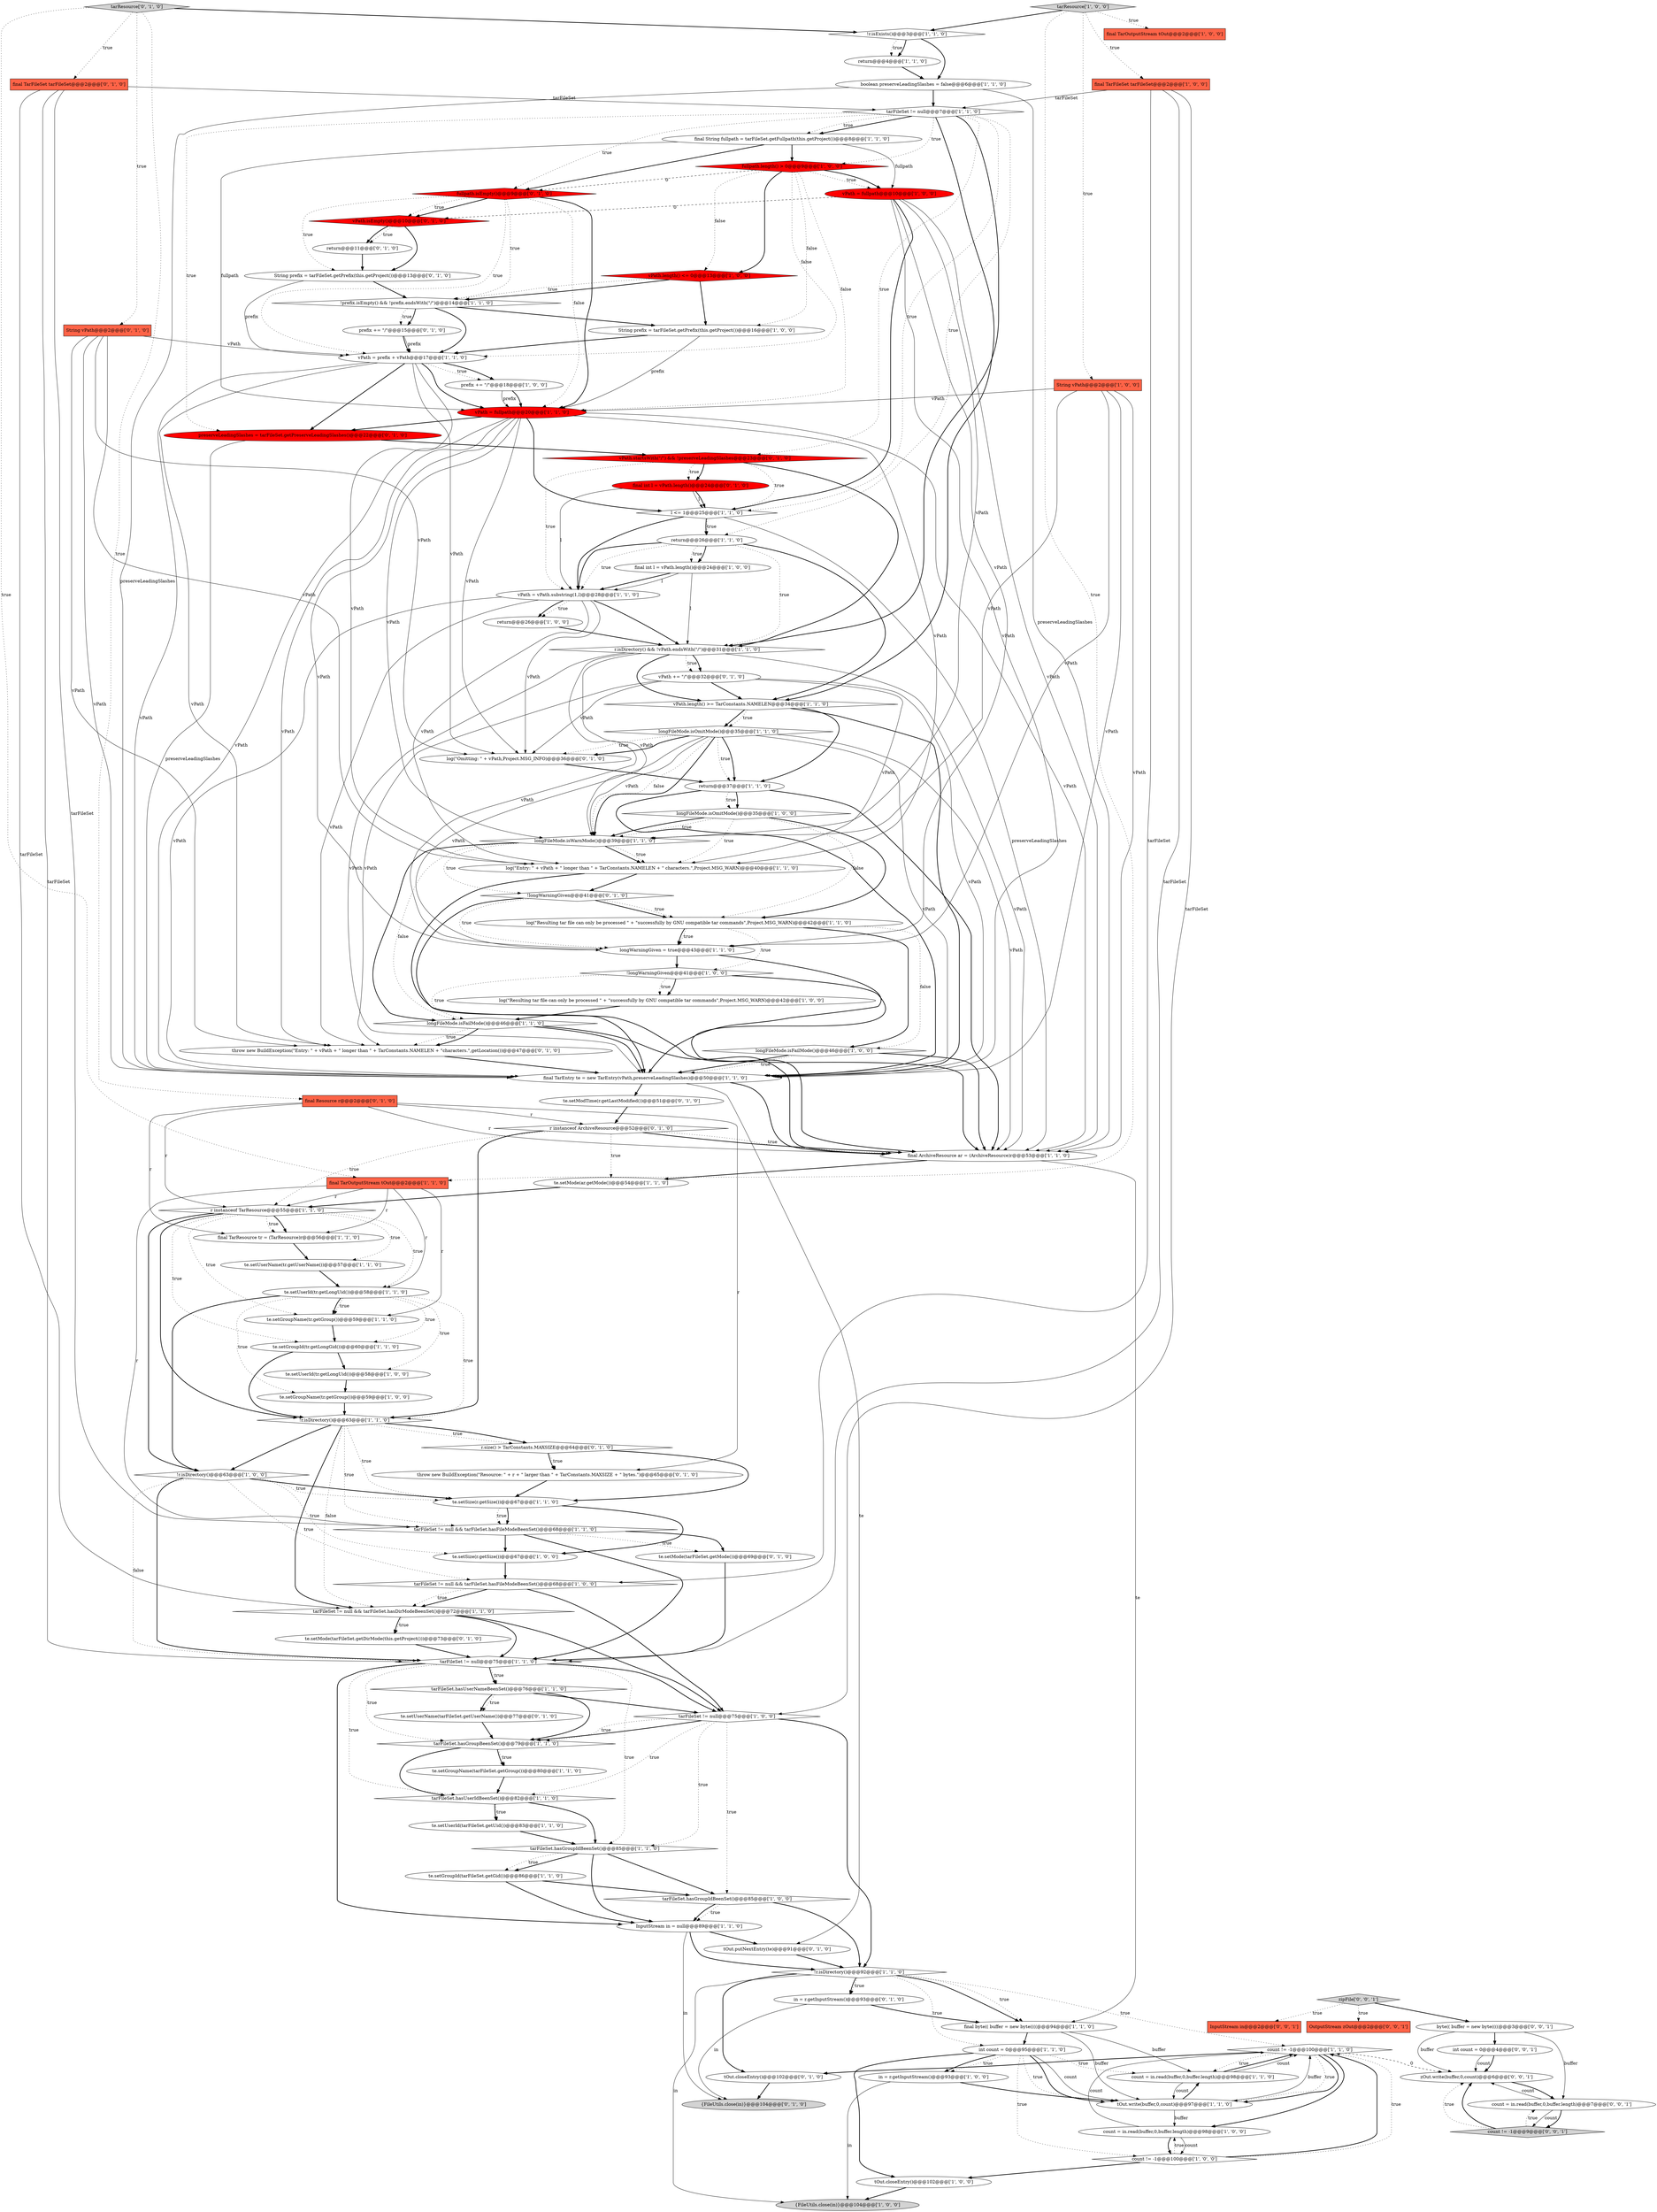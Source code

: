 digraph {
96 [style = filled, label = "throw new BuildException(\"Entry: \" + vPath + \" longer than \" + TarConstants.NAMELEN + \"characters.\",getLocation())@@@47@@@['0', '1', '0']", fillcolor = white, shape = ellipse image = "AAA0AAABBB2BBB"];
38 [style = filled, label = "count != -1@@@100@@@['1', '0', '0']", fillcolor = white, shape = diamond image = "AAA0AAABBB1BBB"];
70 [style = filled, label = "longFileMode.isFailMode()@@@46@@@['1', '0', '0']", fillcolor = white, shape = diamond image = "AAA0AAABBB1BBB"];
105 [style = filled, label = "InputStream in@@@2@@@['0', '0', '1']", fillcolor = tomato, shape = box image = "AAA0AAABBB3BBB"];
92 [style = filled, label = "te.setMode(tarFileSet.getMode())@@@69@@@['0', '1', '0']", fillcolor = white, shape = ellipse image = "AAA0AAABBB2BBB"];
26 [style = filled, label = "te.setGroupName(tr.getGroup())@@@59@@@['1', '1', '0']", fillcolor = white, shape = ellipse image = "AAA0AAABBB1BBB"];
69 [style = filled, label = "final TarEntry te = new TarEntry(vPath,preserveLeadingSlashes)@@@50@@@['1', '1', '0']", fillcolor = white, shape = ellipse image = "AAA0AAABBB1BBB"];
93 [style = filled, label = "String prefix = tarFileSet.getPrefix(this.getProject())@@@13@@@['0', '1', '0']", fillcolor = white, shape = ellipse image = "AAA0AAABBB2BBB"];
22 [style = filled, label = "final String fullpath = tarFileSet.getFullpath(this.getProject())@@@8@@@['1', '1', '0']", fillcolor = white, shape = ellipse image = "AAA0AAABBB1BBB"];
5 [style = filled, label = "vPath = fullpath@@@20@@@['1', '1', '0']", fillcolor = red, shape = ellipse image = "AAA1AAABBB1BBB"];
95 [style = filled, label = "prefix += \"/\"@@@15@@@['0', '1', '0']", fillcolor = white, shape = ellipse image = "AAA0AAABBB2BBB"];
44 [style = filled, label = "String prefix = tarFileSet.getPrefix(this.getProject())@@@16@@@['1', '0', '0']", fillcolor = white, shape = ellipse image = "AAA0AAABBB1BBB"];
6 [style = filled, label = "count != -1@@@100@@@['1', '1', '0']", fillcolor = white, shape = diamond image = "AAA0AAABBB1BBB"];
17 [style = filled, label = "!longWarningGiven@@@41@@@['1', '0', '0']", fillcolor = white, shape = diamond image = "AAA0AAABBB1BBB"];
85 [style = filled, label = "return@@@11@@@['0', '1', '0']", fillcolor = white, shape = ellipse image = "AAA0AAABBB2BBB"];
98 [style = filled, label = "{FileUtils.close(in)}@@@104@@@['0', '1', '0']", fillcolor = lightgray, shape = ellipse image = "AAA0AAABBB2BBB"];
36 [style = filled, label = "tarFileSet != null@@@75@@@['1', '1', '0']", fillcolor = white, shape = diamond image = "AAA0AAABBB1BBB"];
73 [style = filled, label = "tOut.closeEntry()@@@102@@@['1', '0', '0']", fillcolor = white, shape = ellipse image = "AAA0AAABBB1BBB"];
48 [style = filled, label = "count = in.read(buffer,0,buffer.length)@@@98@@@['1', '0', '0']", fillcolor = white, shape = ellipse image = "AAA0AAABBB1BBB"];
3 [style = filled, label = "r.isDirectory() && !vPath.endsWith(\"/\")@@@31@@@['1', '1', '0']", fillcolor = white, shape = diamond image = "AAA0AAABBB1BBB"];
100 [style = filled, label = "log(\"Omitting: \" + vPath,Project.MSG_INFO)@@@36@@@['0', '1', '0']", fillcolor = white, shape = ellipse image = "AAA0AAABBB2BBB"];
78 [style = filled, label = "vPath += \"/\"@@@32@@@['0', '1', '0']", fillcolor = white, shape = ellipse image = "AAA0AAABBB2BBB"];
34 [style = filled, label = "tarFileSet.hasGroupIdBeenSet()@@@85@@@['1', '0', '0']", fillcolor = white, shape = diamond image = "AAA0AAABBB1BBB"];
47 [style = filled, label = "te.setGroupName(tr.getGroup())@@@59@@@['1', '0', '0']", fillcolor = white, shape = ellipse image = "AAA0AAABBB1BBB"];
12 [style = filled, label = "{FileUtils.close(in)}@@@104@@@['1', '0', '0']", fillcolor = lightgray, shape = ellipse image = "AAA0AAABBB1BBB"];
39 [style = filled, label = "longFileMode.isFailMode()@@@46@@@['1', '1', '0']", fillcolor = white, shape = diamond image = "AAA0AAABBB1BBB"];
54 [style = filled, label = "final TarOutputStream tOut@@@2@@@['1', '1', '0']", fillcolor = tomato, shape = box image = "AAA0AAABBB1BBB"];
87 [style = filled, label = "String vPath@@@2@@@['0', '1', '0']", fillcolor = tomato, shape = box image = "AAA0AAABBB2BBB"];
9 [style = filled, label = "te.setGroupId(tr.getLongGid())@@@60@@@['1', '1', '0']", fillcolor = white, shape = ellipse image = "AAA0AAABBB1BBB"];
64 [style = filled, label = "tarFileSet.hasGroupBeenSet()@@@79@@@['1', '1', '0']", fillcolor = white, shape = diamond image = "AAA0AAABBB1BBB"];
103 [style = filled, label = "byte(( buffer = new byte((((@@@3@@@['0', '0', '1']", fillcolor = white, shape = ellipse image = "AAA0AAABBB3BBB"];
33 [style = filled, label = "l <= 1@@@25@@@['1', '1', '0']", fillcolor = white, shape = diamond image = "AAA0AAABBB1BBB"];
51 [style = filled, label = "prefix += \"/\"@@@18@@@['1', '0', '0']", fillcolor = white, shape = ellipse image = "AAA0AAABBB1BBB"];
80 [style = filled, label = "final Resource r@@@2@@@['0', '1', '0']", fillcolor = tomato, shape = box image = "AAA0AAABBB2BBB"];
106 [style = filled, label = "int count = 0@@@4@@@['0', '0', '1']", fillcolor = white, shape = ellipse image = "AAA0AAABBB3BBB"];
23 [style = filled, label = "vPath = fullpath@@@10@@@['1', '0', '0']", fillcolor = red, shape = ellipse image = "AAA1AAABBB1BBB"];
110 [style = filled, label = "count != -1@@@9@@@['0', '0', '1']", fillcolor = lightgray, shape = diamond image = "AAA0AAABBB3BBB"];
59 [style = filled, label = "te.setSize(r.getSize())@@@67@@@['1', '1', '0']", fillcolor = white, shape = ellipse image = "AAA0AAABBB1BBB"];
101 [style = filled, label = "final int l = vPath.length()@@@24@@@['0', '1', '0']", fillcolor = red, shape = ellipse image = "AAA1AAABBB2BBB"];
29 [style = filled, label = "log(\"Resulting tar file can only be processed \" + \"successfully by GNU compatible tar commands\",Project.MSG_WARN)@@@42@@@['1', '0', '0']", fillcolor = white, shape = ellipse image = "AAA0AAABBB1BBB"];
30 [style = filled, label = "te.setSize(r.getSize())@@@67@@@['1', '0', '0']", fillcolor = white, shape = ellipse image = "AAA0AAABBB1BBB"];
37 [style = filled, label = "in = r.getInputStream()@@@93@@@['1', '0', '0']", fillcolor = white, shape = ellipse image = "AAA0AAABBB1BBB"];
57 [style = filled, label = "final TarResource tr = (TarResource)r@@@56@@@['1', '1', '0']", fillcolor = white, shape = ellipse image = "AAA0AAABBB1BBB"];
74 [style = filled, label = "tarFileSet != null@@@7@@@['1', '1', '0']", fillcolor = white, shape = diamond image = "AAA0AAABBB1BBB"];
97 [style = filled, label = "tOut.putNextEntry(te)@@@91@@@['0', '1', '0']", fillcolor = white, shape = ellipse image = "AAA0AAABBB2BBB"];
89 [style = filled, label = "preserveLeadingSlashes = tarFileSet.getPreserveLeadingSlashes()@@@22@@@['0', '1', '0']", fillcolor = red, shape = ellipse image = "AAA1AAABBB2BBB"];
56 [style = filled, label = "vPath = vPath.substring(1,l)@@@28@@@['1', '1', '0']", fillcolor = white, shape = ellipse image = "AAA0AAABBB1BBB"];
76 [style = filled, label = "te.setModTime(r.getLastModified())@@@51@@@['0', '1', '0']", fillcolor = white, shape = ellipse image = "AAA0AAABBB2BBB"];
42 [style = filled, label = "final ArchiveResource ar = (ArchiveResource)r@@@53@@@['1', '1', '0']", fillcolor = white, shape = ellipse image = "AAA0AAABBB1BBB"];
13 [style = filled, label = "tarFileSet != null && tarFileSet.hasFileModeBeenSet()@@@68@@@['1', '0', '0']", fillcolor = white, shape = diamond image = "AAA0AAABBB1BBB"];
1 [style = filled, label = "tarFileSet != null && tarFileSet.hasFileModeBeenSet()@@@68@@@['1', '1', '0']", fillcolor = white, shape = diamond image = "AAA0AAABBB1BBB"];
32 [style = filled, label = "tarFileSet.hasGroupIdBeenSet()@@@85@@@['1', '1', '0']", fillcolor = white, shape = diamond image = "AAA0AAABBB1BBB"];
25 [style = filled, label = "final TarFileSet tarFileSet@@@2@@@['1', '0', '0']", fillcolor = tomato, shape = box image = "AAA0AAABBB1BBB"];
77 [style = filled, label = "final TarFileSet tarFileSet@@@2@@@['0', '1', '0']", fillcolor = tomato, shape = box image = "AAA0AAABBB2BBB"];
35 [style = filled, label = "final TarOutputStream tOut@@@2@@@['1', '0', '0']", fillcolor = tomato, shape = box image = "AAA0AAABBB1BBB"];
50 [style = filled, label = "te.setUserName(tr.getUserName())@@@57@@@['1', '1', '0']", fillcolor = white, shape = ellipse image = "AAA0AAABBB1BBB"];
53 [style = filled, label = "boolean preserveLeadingSlashes = false@@@6@@@['1', '1', '0']", fillcolor = white, shape = ellipse image = "AAA0AAABBB1BBB"];
21 [style = filled, label = "InputStream in = null@@@89@@@['1', '1', '0']", fillcolor = white, shape = ellipse image = "AAA0AAABBB1BBB"];
14 [style = filled, label = "vPath.length() >= TarConstants.NAMELEN@@@34@@@['1', '1', '0']", fillcolor = white, shape = diamond image = "AAA0AAABBB1BBB"];
52 [style = filled, label = "log(\"Entry: \" + vPath + \" longer than \" + TarConstants.NAMELEN + \" characters.\",Project.MSG_WARN)@@@40@@@['1', '1', '0']", fillcolor = white, shape = ellipse image = "AAA0AAABBB1BBB"];
82 [style = filled, label = "vPath.startsWith(\"/\") && !preserveLeadingSlashes@@@23@@@['0', '1', '0']", fillcolor = red, shape = diamond image = "AAA1AAABBB2BBB"];
24 [style = filled, label = "tarResource['1', '0', '0']", fillcolor = lightgray, shape = diamond image = "AAA0AAABBB1BBB"];
4 [style = filled, label = "vPath = prefix + vPath@@@17@@@['1', '1', '0']", fillcolor = white, shape = ellipse image = "AAA0AAABBB1BBB"];
71 [style = filled, label = "tarFileSet != null@@@75@@@['1', '0', '0']", fillcolor = white, shape = diamond image = "AAA0AAABBB1BBB"];
15 [style = filled, label = "te.setUserId(tarFileSet.getUid())@@@83@@@['1', '1', '0']", fillcolor = white, shape = ellipse image = "AAA0AAABBB1BBB"];
41 [style = filled, label = "return@@@4@@@['1', '1', '0']", fillcolor = white, shape = ellipse image = "AAA0AAABBB1BBB"];
72 [style = filled, label = "fullpath.length() > 0@@@9@@@['1', '0', '0']", fillcolor = red, shape = diamond image = "AAA1AAABBB1BBB"];
108 [style = filled, label = "OutputStream zOut@@@2@@@['0', '0', '1']", fillcolor = tomato, shape = box image = "AAA0AAABBB3BBB"];
58 [style = filled, label = "te.setUserId(tr.getLongUid())@@@58@@@['1', '1', '0']", fillcolor = white, shape = ellipse image = "AAA0AAABBB1BBB"];
27 [style = filled, label = "String vPath@@@2@@@['1', '0', '0']", fillcolor = tomato, shape = box image = "AAA0AAABBB1BBB"];
55 [style = filled, label = "return@@@37@@@['1', '1', '0']", fillcolor = white, shape = ellipse image = "AAA0AAABBB1BBB"];
107 [style = filled, label = "count = in.read(buffer,0,buffer.length)@@@7@@@['0', '0', '1']", fillcolor = white, shape = ellipse image = "AAA0AAABBB3BBB"];
46 [style = filled, label = "!r.isDirectory()@@@63@@@['1', '0', '0']", fillcolor = white, shape = diamond image = "AAA0AAABBB1BBB"];
18 [style = filled, label = "longFileMode.isOmitMode()@@@35@@@['1', '1', '0']", fillcolor = white, shape = diamond image = "AAA0AAABBB1BBB"];
45 [style = filled, label = "!prefix.isEmpty() && !prefix.endsWith(\"/\")@@@14@@@['1', '1', '0']", fillcolor = white, shape = diamond image = "AAA0AAABBB1BBB"];
49 [style = filled, label = "final int l = vPath.length()@@@24@@@['1', '0', '0']", fillcolor = white, shape = ellipse image = "AAA0AAABBB1BBB"];
62 [style = filled, label = "r instanceof TarResource@@@55@@@['1', '1', '0']", fillcolor = white, shape = diamond image = "AAA0AAABBB1BBB"];
43 [style = filled, label = "tarFileSet.hasUserNameBeenSet()@@@76@@@['1', '1', '0']", fillcolor = white, shape = diamond image = "AAA0AAABBB1BBB"];
83 [style = filled, label = "te.setMode(tarFileSet.getDirMode(this.getProject()))@@@73@@@['0', '1', '0']", fillcolor = white, shape = ellipse image = "AAA0AAABBB2BBB"];
2 [style = filled, label = "longWarningGiven = true@@@43@@@['1', '1', '0']", fillcolor = white, shape = ellipse image = "AAA0AAABBB1BBB"];
67 [style = filled, label = "!r.isDirectory()@@@63@@@['1', '1', '0']", fillcolor = white, shape = diamond image = "AAA0AAABBB1BBB"];
109 [style = filled, label = "zipFile['0', '0', '1']", fillcolor = lightgray, shape = diamond image = "AAA0AAABBB3BBB"];
65 [style = filled, label = "tarFileSet != null && tarFileSet.hasDirModeBeenSet()@@@72@@@['1', '1', '0']", fillcolor = white, shape = diamond image = "AAA0AAABBB1BBB"];
99 [style = filled, label = "vPath.isEmpty()@@@10@@@['0', '1', '0']", fillcolor = red, shape = diamond image = "AAA1AAABBB2BBB"];
0 [style = filled, label = "longFileMode.isOmitMode()@@@35@@@['1', '0', '0']", fillcolor = white, shape = diamond image = "AAA0AAABBB1BBB"];
90 [style = filled, label = "tOut.closeEntry()@@@102@@@['0', '1', '0']", fillcolor = white, shape = ellipse image = "AAA0AAABBB2BBB"];
16 [style = filled, label = "count = in.read(buffer,0,buffer.length)@@@98@@@['1', '1', '0']", fillcolor = white, shape = ellipse image = "AAA0AAABBB1BBB"];
88 [style = filled, label = "te.setUserName(tarFileSet.getUserName())@@@77@@@['0', '1', '0']", fillcolor = white, shape = ellipse image = "AAA0AAABBB2BBB"];
81 [style = filled, label = "tarResource['0', '1', '0']", fillcolor = lightgray, shape = diamond image = "AAA0AAABBB2BBB"];
40 [style = filled, label = "return@@@26@@@['1', '1', '0']", fillcolor = white, shape = ellipse image = "AAA0AAABBB1BBB"];
104 [style = filled, label = "zOut.write(buffer,0,count)@@@6@@@['0', '0', '1']", fillcolor = white, shape = ellipse image = "AAA0AAABBB3BBB"];
19 [style = filled, label = "vPath.length() <= 0@@@13@@@['1', '0', '0']", fillcolor = red, shape = diamond image = "AAA1AAABBB1BBB"];
79 [style = filled, label = "in = r.getInputStream()@@@93@@@['0', '1', '0']", fillcolor = white, shape = ellipse image = "AAA0AAABBB2BBB"];
7 [style = filled, label = "return@@@26@@@['1', '0', '0']", fillcolor = white, shape = ellipse image = "AAA0AAABBB1BBB"];
8 [style = filled, label = "final byte(( buffer = new byte((((@@@94@@@['1', '1', '0']", fillcolor = white, shape = ellipse image = "AAA0AAABBB1BBB"];
94 [style = filled, label = "!longWarningGiven@@@41@@@['0', '1', '0']", fillcolor = white, shape = diamond image = "AAA0AAABBB2BBB"];
61 [style = filled, label = "int count = 0@@@95@@@['1', '1', '0']", fillcolor = white, shape = ellipse image = "AAA0AAABBB1BBB"];
91 [style = filled, label = "throw new BuildException(\"Resource: \" + r + \" larger than \" + TarConstants.MAXSIZE + \" bytes.\")@@@65@@@['0', '1', '0']", fillcolor = white, shape = ellipse image = "AAA0AAABBB2BBB"];
60 [style = filled, label = "!r.isDirectory()@@@92@@@['1', '1', '0']", fillcolor = white, shape = diamond image = "AAA0AAABBB1BBB"];
31 [style = filled, label = "!r.isExists()@@@3@@@['1', '1', '0']", fillcolor = white, shape = diamond image = "AAA0AAABBB1BBB"];
11 [style = filled, label = "tOut.write(buffer,0,count)@@@97@@@['1', '1', '0']", fillcolor = white, shape = ellipse image = "AAA0AAABBB1BBB"];
20 [style = filled, label = "tarFileSet.hasUserIdBeenSet()@@@82@@@['1', '1', '0']", fillcolor = white, shape = diamond image = "AAA0AAABBB1BBB"];
102 [style = filled, label = "fullpath.isEmpty()@@@9@@@['0', '1', '0']", fillcolor = red, shape = diamond image = "AAA1AAABBB2BBB"];
75 [style = filled, label = "log(\"Resulting tar file can only be processed \" + \"successfully by GNU compatible tar commands\",Project.MSG_WARN)@@@42@@@['1', '1', '0']", fillcolor = white, shape = ellipse image = "AAA0AAABBB1BBB"];
28 [style = filled, label = "longFileMode.isWarnMode()@@@39@@@['1', '1', '0']", fillcolor = white, shape = diamond image = "AAA0AAABBB1BBB"];
86 [style = filled, label = "r.size() > TarConstants.MAXSIZE@@@64@@@['0', '1', '0']", fillcolor = white, shape = diamond image = "AAA0AAABBB2BBB"];
68 [style = filled, label = "te.setGroupId(tarFileSet.getGid())@@@86@@@['1', '1', '0']", fillcolor = white, shape = ellipse image = "AAA0AAABBB1BBB"];
84 [style = filled, label = "r instanceof ArchiveResource@@@52@@@['0', '1', '0']", fillcolor = white, shape = diamond image = "AAA0AAABBB2BBB"];
66 [style = filled, label = "te.setUserId(tr.getLongUid())@@@58@@@['1', '0', '0']", fillcolor = white, shape = ellipse image = "AAA0AAABBB1BBB"];
10 [style = filled, label = "te.setMode(ar.getMode())@@@54@@@['1', '1', '0']", fillcolor = white, shape = ellipse image = "AAA0AAABBB1BBB"];
63 [style = filled, label = "te.setGroupName(tarFileSet.getGroup())@@@80@@@['1', '1', '0']", fillcolor = white, shape = ellipse image = "AAA0AAABBB1BBB"];
67->86 [style = bold, label=""];
84->10 [style = dotted, label="true"];
51->5 [style = bold, label=""];
74->22 [style = bold, label=""];
75->70 [style = dotted, label="false"];
54->26 [style = solid, label="r"];
37->11 [style = bold, label=""];
24->25 [style = dotted, label="true"];
62->50 [style = dotted, label="true"];
60->6 [style = dotted, label="true"];
73->12 [style = bold, label=""];
27->2 [style = solid, label="vPath"];
19->45 [style = dotted, label="true"];
8->16 [style = solid, label="buffer"];
11->6 [style = solid, label="buffer"];
5->2 [style = solid, label="vPath"];
71->60 [style = bold, label=""];
60->90 [style = bold, label=""];
69->42 [style = bold, label=""];
102->5 [style = bold, label=""];
93->4 [style = solid, label="prefix"];
23->33 [style = bold, label=""];
28->52 [style = bold, label=""];
33->56 [style = bold, label=""];
46->13 [style = dotted, label="true"];
102->93 [style = dotted, label="true"];
69->97 [style = solid, label="te"];
56->52 [style = solid, label="vPath"];
46->30 [style = dotted, label="true"];
20->15 [style = dotted, label="true"];
22->23 [style = solid, label="fullpath"];
40->49 [style = dotted, label="true"];
32->68 [style = bold, label=""];
72->44 [style = dotted, label="false"];
58->47 [style = dotted, label="true"];
46->36 [style = bold, label=""];
92->36 [style = bold, label=""];
17->42 [style = bold, label=""];
11->48 [style = solid, label="buffer"];
18->28 [style = bold, label=""];
41->53 [style = bold, label=""];
67->59 [style = dotted, label="true"];
3->69 [style = solid, label="vPath"];
45->95 [style = dotted, label="true"];
8->11 [style = solid, label="buffer"];
14->18 [style = bold, label=""];
80->62 [style = solid, label="r"];
103->104 [style = solid, label="buffer"];
71->20 [style = dotted, label="true"];
18->2 [style = solid, label="vPath"];
3->78 [style = dotted, label="true"];
40->56 [style = bold, label=""];
55->69 [style = bold, label=""];
28->39 [style = bold, label=""];
99->85 [style = dotted, label="true"];
101->33 [style = solid, label="l"];
18->28 [style = dotted, label="false"];
58->26 [style = dotted, label="true"];
107->110 [style = solid, label="count"];
65->71 [style = bold, label=""];
10->62 [style = bold, label=""];
74->72 [style = dotted, label="true"];
53->74 [style = bold, label=""];
45->95 [style = bold, label=""];
77->36 [style = solid, label="tarFileSet"];
4->5 [style = bold, label=""];
34->21 [style = dotted, label="true"];
87->4 [style = solid, label="vPath"];
0->28 [style = dotted, label="true"];
56->7 [style = dotted, label="true"];
18->100 [style = dotted, label="true"];
49->56 [style = solid, label="l"];
55->0 [style = bold, label=""];
5->96 [style = solid, label="vPath"];
62->57 [style = bold, label=""];
100->55 [style = bold, label=""];
95->4 [style = solid, label="prefix"];
61->73 [style = bold, label=""];
47->67 [style = bold, label=""];
64->63 [style = dotted, label="true"];
17->29 [style = bold, label=""];
15->32 [style = bold, label=""];
31->41 [style = dotted, label="true"];
0->28 [style = bold, label=""];
106->104 [style = solid, label="count"];
5->100 [style = solid, label="vPath"];
77->74 [style = solid, label="tarFileSet"];
46->36 [style = dotted, label="false"];
27->42 [style = solid, label="vPath"];
27->28 [style = solid, label="vPath"];
40->49 [style = bold, label=""];
61->37 [style = dotted, label="true"];
62->57 [style = dotted, label="true"];
24->35 [style = dotted, label="true"];
63->20 [style = bold, label=""];
26->9 [style = bold, label=""];
77->65 [style = solid, label="tarFileSet"];
62->67 [style = bold, label=""];
36->20 [style = dotted, label="true"];
19->44 [style = bold, label=""];
101->33 [style = bold, label=""];
79->98 [style = solid, label="in"];
71->64 [style = bold, label=""];
58->9 [style = dotted, label="true"];
23->42 [style = solid, label="vPath"];
82->33 [style = dotted, label="true"];
18->55 [style = dotted, label="true"];
2->69 [style = bold, label=""];
90->98 [style = bold, label=""];
33->42 [style = solid, label="preserveLeadingSlashes"];
6->11 [style = dotted, label="true"];
20->15 [style = bold, label=""];
6->104 [style = dashed, label="0"];
39->96 [style = dotted, label="true"];
62->46 [style = bold, label=""];
36->71 [style = bold, label=""];
72->5 [style = dotted, label="false"];
5->33 [style = bold, label=""];
29->39 [style = bold, label=""];
16->6 [style = bold, label=""];
42->8 [style = solid, label="te"];
37->12 [style = solid, label="in"];
65->83 [style = bold, label=""];
76->84 [style = bold, label=""];
61->38 [style = dotted, label="true"];
38->6 [style = bold, label=""];
60->12 [style = solid, label="in"];
84->42 [style = bold, label=""];
109->103 [style = bold, label=""];
40->3 [style = dotted, label="true"];
64->20 [style = bold, label=""];
94->2 [style = dotted, label="true"];
39->42 [style = bold, label=""];
6->48 [style = bold, label=""];
23->69 [style = solid, label="vPath"];
87->52 [style = solid, label="vPath"];
36->43 [style = bold, label=""];
78->52 [style = solid, label="vPath"];
81->80 [style = dotted, label="true"];
0->75 [style = dotted, label="false"];
109->105 [style = dotted, label="true"];
56->69 [style = solid, label="vPath"];
50->58 [style = bold, label=""];
9->66 [style = bold, label=""];
23->2 [style = solid, label="vPath"];
102->99 [style = bold, label=""];
54->1 [style = solid, label="r"];
60->8 [style = bold, label=""];
82->101 [style = bold, label=""];
74->14 [style = bold, label=""];
25->71 [style = solid, label="tarFileSet"];
55->0 [style = dotted, label="true"];
16->6 [style = solid, label="count"];
46->59 [style = dotted, label="true"];
75->2 [style = dotted, label="true"];
28->94 [style = dotted, label="true"];
54->57 [style = solid, label="r"];
40->14 [style = bold, label=""];
3->78 [style = bold, label=""];
17->29 [style = dotted, label="true"];
58->26 [style = bold, label=""];
4->51 [style = bold, label=""];
34->21 [style = bold, label=""];
28->39 [style = dotted, label="false"];
13->65 [style = bold, label=""];
72->19 [style = bold, label=""];
43->64 [style = bold, label=""];
78->69 [style = solid, label="vPath"];
32->21 [style = bold, label=""];
80->42 [style = solid, label="r"];
67->46 [style = bold, label=""];
20->32 [style = bold, label=""];
74->33 [style = dotted, label="true"];
38->6 [style = dotted, label="true"];
36->64 [style = dotted, label="true"];
3->42 [style = solid, label="vPath"];
65->36 [style = bold, label=""];
33->40 [style = bold, label=""];
36->43 [style = dotted, label="true"];
4->89 [style = bold, label=""];
42->10 [style = bold, label=""];
13->65 [style = dotted, label="true"];
59->30 [style = bold, label=""];
86->91 [style = dotted, label="true"];
81->77 [style = dotted, label="true"];
60->8 [style = dotted, label="true"];
110->104 [style = dotted, label="true"];
61->37 [style = bold, label=""];
39->69 [style = bold, label=""];
27->5 [style = solid, label="vPath"];
18->55 [style = bold, label=""];
56->3 [style = bold, label=""];
3->2 [style = solid, label="vPath"];
6->90 [style = bold, label=""];
24->27 [style = dotted, label="true"];
1->30 [style = bold, label=""];
68->21 [style = bold, label=""];
102->4 [style = dotted, label="true"];
102->5 [style = dotted, label="false"];
6->11 [style = bold, label=""];
49->3 [style = solid, label="l"];
0->52 [style = dotted, label="true"];
71->64 [style = dotted, label="true"];
49->56 [style = bold, label=""];
81->31 [style = bold, label=""];
56->7 [style = bold, label=""];
14->18 [style = dotted, label="true"];
46->59 [style = bold, label=""];
3->28 [style = solid, label="vPath"];
11->16 [style = bold, label=""];
4->52 [style = solid, label="vPath"];
72->23 [style = dotted, label="true"];
22->5 [style = solid, label="fullpath"];
72->4 [style = dotted, label="false"];
102->45 [style = dotted, label="true"];
4->96 [style = solid, label="vPath"];
4->51 [style = dotted, label="true"];
67->1 [style = dotted, label="true"];
68->34 [style = bold, label=""];
82->56 [style = dotted, label="true"];
33->40 [style = dotted, label="true"];
94->75 [style = bold, label=""];
103->107 [style = solid, label="buffer"];
62->58 [style = dotted, label="true"];
72->102 [style = dashed, label="0"];
78->100 [style = solid, label="vPath"];
5->52 [style = solid, label="vPath"];
101->56 [style = solid, label="l"];
82->101 [style = dotted, label="true"];
87->100 [style = solid, label="vPath"];
56->96 [style = solid, label="vPath"];
71->34 [style = dotted, label="true"];
31->53 [style = bold, label=""];
31->41 [style = bold, label=""];
61->16 [style = dotted, label="true"];
21->60 [style = bold, label=""];
43->88 [style = dotted, label="true"];
94->69 [style = bold, label=""];
86->91 [style = bold, label=""];
67->65 [style = dotted, label="false"];
77->1 [style = solid, label="tarFileSet"];
36->32 [style = dotted, label="true"];
106->104 [style = bold, label=""];
60->79 [style = bold, label=""];
58->66 [style = dotted, label="true"];
55->42 [style = bold, label=""];
45->44 [style = bold, label=""];
67->86 [style = dotted, label="true"];
60->79 [style = dotted, label="true"];
70->42 [style = bold, label=""];
13->71 [style = bold, label=""];
93->45 [style = bold, label=""];
109->108 [style = dotted, label="true"];
24->31 [style = bold, label=""];
75->2 [style = bold, label=""];
65->83 [style = dotted, label="true"];
32->68 [style = dotted, label="true"];
110->104 [style = bold, label=""];
25->13 [style = solid, label="tarFileSet"];
74->89 [style = dotted, label="true"];
102->99 [style = dotted, label="true"];
78->14 [style = bold, label=""];
75->70 [style = bold, label=""];
43->71 [style = bold, label=""];
23->99 [style = dashed, label="0"];
81->87 [style = dotted, label="true"];
99->85 [style = bold, label=""];
64->63 [style = bold, label=""];
107->104 [style = solid, label="count"];
53->69 [style = solid, label="preserveLeadingSlashes"];
67->65 [style = bold, label=""];
7->3 [style = bold, label=""];
81->54 [style = dotted, label="true"];
36->21 [style = bold, label=""];
99->93 [style = bold, label=""];
34->60 [style = bold, label=""];
51->5 [style = solid, label="prefix"];
48->38 [style = bold, label=""];
1->92 [style = bold, label=""];
14->55 [style = bold, label=""];
95->4 [style = bold, label=""];
96->69 [style = bold, label=""];
5->89 [style = bold, label=""];
6->16 [style = dotted, label="true"];
56->100 [style = solid, label="vPath"];
74->102 [style = dotted, label="true"];
107->110 [style = bold, label=""];
58->67 [style = dotted, label="true"];
79->8 [style = bold, label=""];
16->11 [style = solid, label="count"];
18->100 [style = bold, label=""];
30->13 [style = bold, label=""];
70->69 [style = bold, label=""];
69->76 [style = bold, label=""];
62->26 [style = dotted, label="true"];
54->58 [style = solid, label="r"];
52->94 [style = bold, label=""];
74->82 [style = dotted, label="true"];
0->75 [style = bold, label=""];
32->34 [style = bold, label=""];
70->69 [style = dotted, label="true"];
38->73 [style = bold, label=""];
104->107 [style = bold, label=""];
71->32 [style = dotted, label="true"];
66->47 [style = bold, label=""];
78->96 [style = solid, label="vPath"];
38->48 [style = dotted, label="true"];
59->1 [style = bold, label=""];
18->28 [style = solid, label="vPath"];
40->56 [style = dotted, label="true"];
17->39 [style = dotted, label="true"];
61->11 [style = bold, label=""];
75->17 [style = dotted, label="true"];
72->19 [style = dotted, label="false"];
86->59 [style = bold, label=""];
80->84 [style = solid, label="r"];
18->69 [style = solid, label="vPath"];
28->52 [style = dotted, label="true"];
87->69 [style = solid, label="vPath"];
25->74 [style = solid, label="tarFileSet"];
8->61 [style = bold, label=""];
25->36 [style = solid, label="tarFileSet"];
52->42 [style = bold, label=""];
80->57 [style = solid, label="r"];
84->42 [style = dotted, label="true"];
85->93 [style = bold, label=""];
44->4 [style = bold, label=""];
88->64 [style = bold, label=""];
74->22 [style = dotted, label="true"];
74->3 [style = bold, label=""];
14->69 [style = bold, label=""];
58->46 [style = bold, label=""];
94->75 [style = dotted, label="true"];
4->100 [style = solid, label="vPath"];
48->6 [style = solid, label="count"];
5->69 [style = solid, label="vPath"];
27->69 [style = solid, label="vPath"];
72->23 [style = bold, label=""];
2->17 [style = bold, label=""];
59->1 [style = dotted, label="true"];
22->102 [style = bold, label=""];
82->3 [style = bold, label=""];
39->96 [style = bold, label=""];
5->42 [style = solid, label="vPath"];
110->107 [style = dotted, label="true"];
83->36 [style = bold, label=""];
91->59 [style = bold, label=""];
89->69 [style = solid, label="preserveLeadingSlashes"];
61->11 [style = solid, label="count"];
5->28 [style = solid, label="vPath"];
19->45 [style = bold, label=""];
97->60 [style = bold, label=""];
22->72 [style = bold, label=""];
43->88 [style = bold, label=""];
89->82 [style = bold, label=""];
60->61 [style = dotted, label="true"];
21->98 [style = solid, label="in"];
80->91 [style = solid, label="r"];
4->69 [style = solid, label="vPath"];
18->42 [style = solid, label="vPath"];
54->62 [style = solid, label="r"];
53->42 [style = solid, label="preserveLeadingSlashes"];
61->11 [style = dotted, label="true"];
84->62 [style = dotted, label="true"];
57->50 [style = bold, label=""];
84->67 [style = bold, label=""];
3->14 [style = bold, label=""];
62->9 [style = dotted, label="true"];
44->5 [style = solid, label="prefix"];
87->96 [style = solid, label="vPath"];
1->36 [style = bold, label=""];
45->4 [style = bold, label=""];
21->97 [style = bold, label=""];
74->40 [style = dotted, label="true"];
23->28 [style = solid, label="vPath"];
24->54 [style = dotted, label="true"];
9->67 [style = bold, label=""];
103->106 [style = bold, label=""];
48->38 [style = solid, label="count"];
1->92 [style = dotted, label="true"];
}

